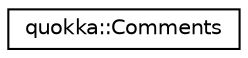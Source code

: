 digraph "Graphical Class Hierarchy"
{
 // LATEX_PDF_SIZE
  edge [fontname="Helvetica",fontsize="10",labelfontname="Helvetica",labelfontsize="10"];
  node [fontname="Helvetica",fontsize="10",shape=record];
  rankdir="LR";
  Node0 [label="quokka::Comments",height=0.2,width=0.4,color="black", fillcolor="white", style="filled",URL="$classquokka_1_1Comments.html",tooltip=" "];
}
